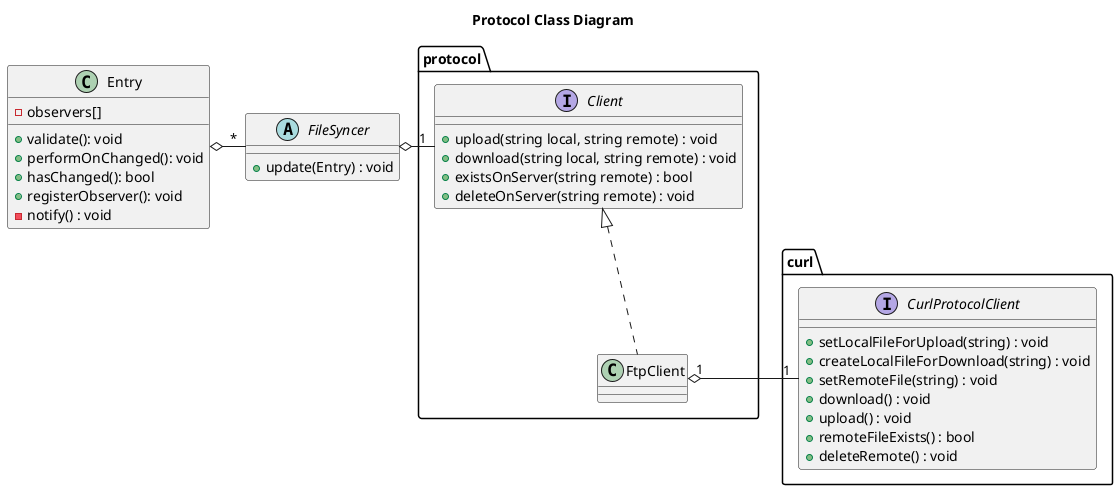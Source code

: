 @startuml protocol-class-diagram

title Protocol Class Diagram

abstract class FileSyncer {
    + update(Entry) : void
}

package protocol {
    interface Client {
        + upload(string local, string remote) : void
        + download(string local, string remote) : void
        + existsOnServer(string remote) : bool
        + deleteOnServer(string remote) : void
    }

    class "FtpClient" as FtpClient
}

class Entry {
    + validate(): void
    + performOnChanged(): void
    + hasChanged(): bool
    + registerObserver(): void
    - notify() : void
    - observers[]
}

package "curl" {

    interface CurlProtocolClient {
        + setLocalFileForUpload(string) : void
        + createLocalFileForDownload(string) : void
        + setRemoteFile(string) : void
        + download() : void
        + upload() : void
        + remoteFileExists() : bool
        + deleteRemote() : void
    }
}

FileSyncer o- "1" Client
Entry o- "*" FileSyncer

Client <|.. FtpClient
CurlProtocolClient "1" -o "1" FtpClient

@enduml